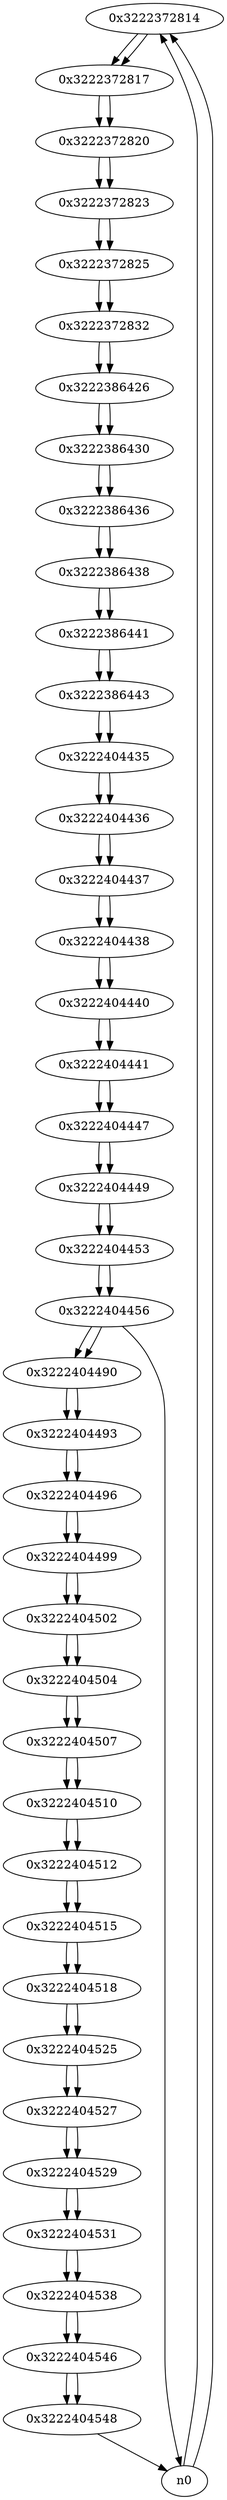 digraph G{
/* nodes */
  n1 [label="0x3222372814"]
  n2 [label="0x3222372817"]
  n3 [label="0x3222372820"]
  n4 [label="0x3222372823"]
  n5 [label="0x3222372825"]
  n6 [label="0x3222372832"]
  n7 [label="0x3222386426"]
  n8 [label="0x3222386430"]
  n9 [label="0x3222386436"]
  n10 [label="0x3222386438"]
  n11 [label="0x3222386441"]
  n12 [label="0x3222386443"]
  n13 [label="0x3222404435"]
  n14 [label="0x3222404436"]
  n15 [label="0x3222404437"]
  n16 [label="0x3222404438"]
  n17 [label="0x3222404440"]
  n18 [label="0x3222404441"]
  n19 [label="0x3222404447"]
  n20 [label="0x3222404449"]
  n21 [label="0x3222404453"]
  n22 [label="0x3222404456"]
  n23 [label="0x3222404490"]
  n24 [label="0x3222404493"]
  n25 [label="0x3222404496"]
  n26 [label="0x3222404499"]
  n27 [label="0x3222404502"]
  n28 [label="0x3222404504"]
  n29 [label="0x3222404507"]
  n30 [label="0x3222404510"]
  n31 [label="0x3222404512"]
  n32 [label="0x3222404515"]
  n33 [label="0x3222404518"]
  n34 [label="0x3222404525"]
  n35 [label="0x3222404527"]
  n36 [label="0x3222404529"]
  n37 [label="0x3222404531"]
  n38 [label="0x3222404538"]
  n39 [label="0x3222404546"]
  n40 [label="0x3222404548"]
/* edges */
n1 -> n2;
n0 -> n1;
n0 -> n1;
n2 -> n3;
n1 -> n2;
n3 -> n4;
n2 -> n3;
n4 -> n5;
n3 -> n4;
n5 -> n6;
n4 -> n5;
n6 -> n7;
n5 -> n6;
n7 -> n8;
n6 -> n7;
n8 -> n9;
n7 -> n8;
n9 -> n10;
n8 -> n9;
n10 -> n11;
n9 -> n10;
n11 -> n12;
n10 -> n11;
n12 -> n13;
n11 -> n12;
n13 -> n14;
n12 -> n13;
n14 -> n15;
n13 -> n14;
n15 -> n16;
n14 -> n15;
n16 -> n17;
n15 -> n16;
n17 -> n18;
n16 -> n17;
n18 -> n19;
n17 -> n18;
n19 -> n20;
n18 -> n19;
n20 -> n21;
n19 -> n20;
n21 -> n22;
n20 -> n21;
n22 -> n23;
n22 -> n0;
n21 -> n22;
n23 -> n24;
n22 -> n23;
n24 -> n25;
n23 -> n24;
n25 -> n26;
n24 -> n25;
n26 -> n27;
n25 -> n26;
n27 -> n28;
n26 -> n27;
n28 -> n29;
n27 -> n28;
n29 -> n30;
n28 -> n29;
n30 -> n31;
n29 -> n30;
n31 -> n32;
n30 -> n31;
n32 -> n33;
n31 -> n32;
n33 -> n34;
n32 -> n33;
n34 -> n35;
n33 -> n34;
n35 -> n36;
n34 -> n35;
n36 -> n37;
n35 -> n36;
n37 -> n38;
n36 -> n37;
n38 -> n39;
n37 -> n38;
n39 -> n40;
n38 -> n39;
n40 -> n0;
n39 -> n40;
}
